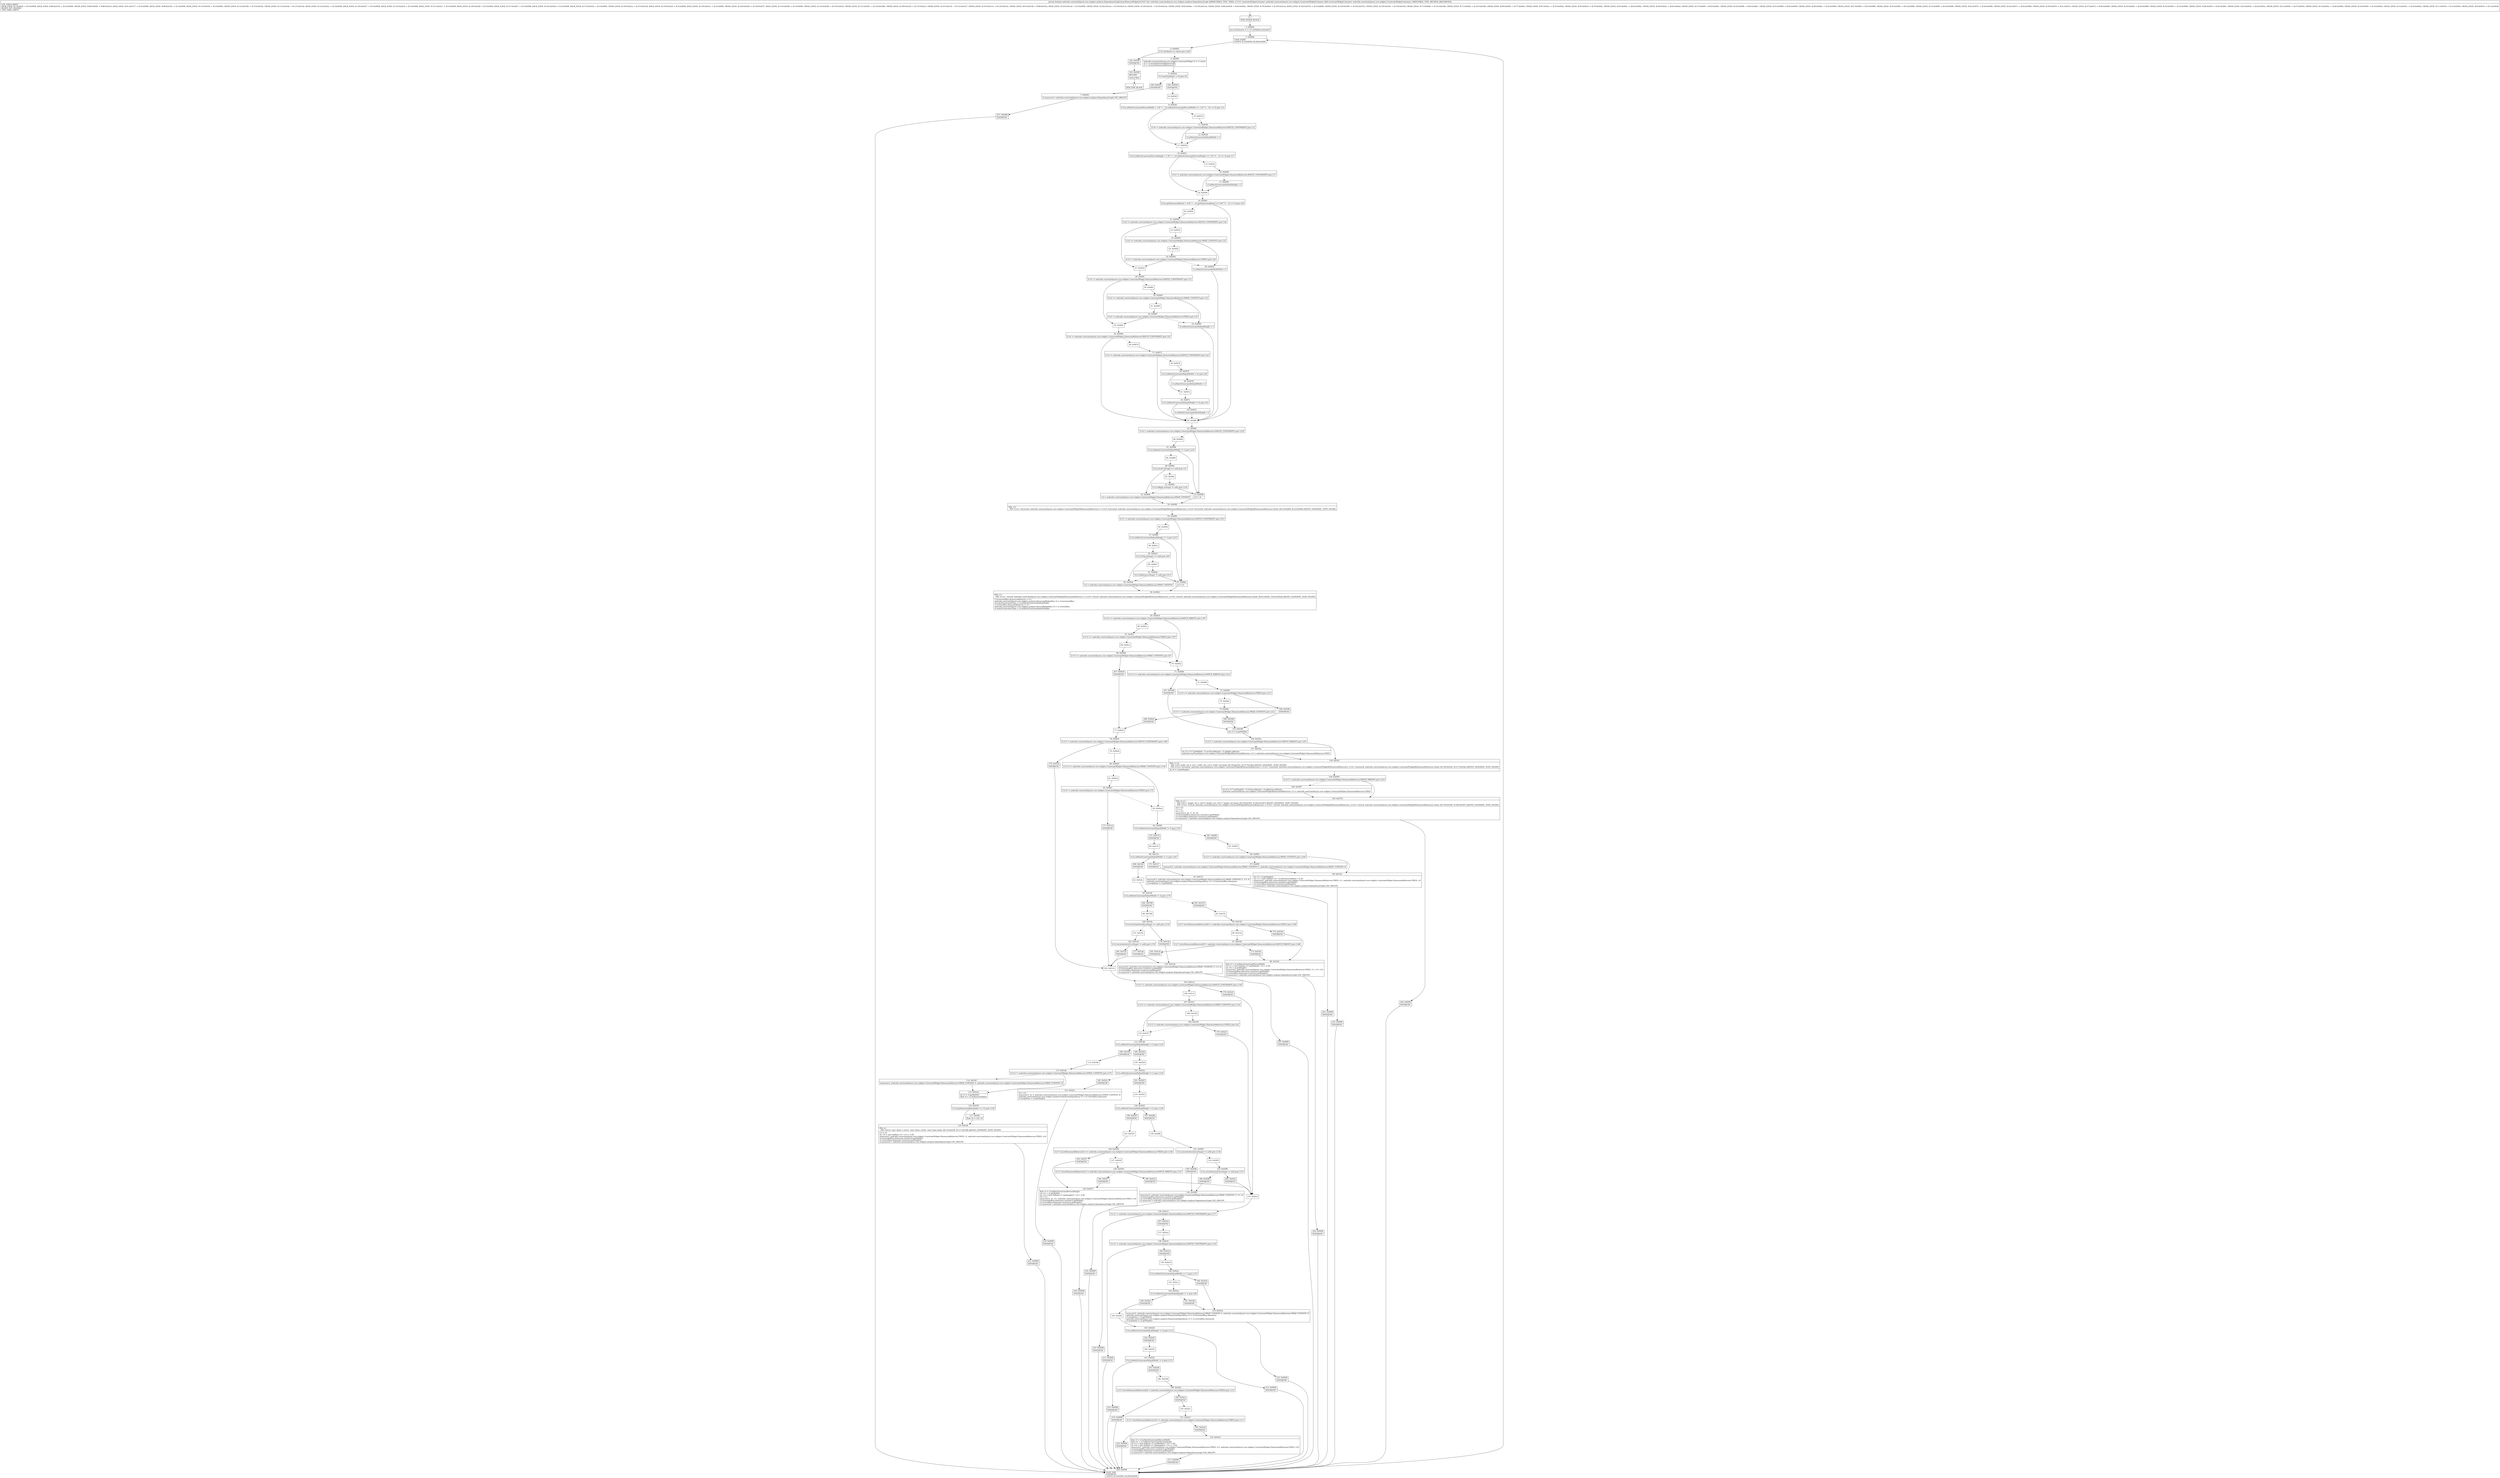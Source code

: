 digraph "CFG forandroidx.constraintlayout.core.widgets.analyzer.DependencyGraph.basicMeasureWidgets(Landroidx\/constraintlayout\/core\/widgets\/ConstraintWidgetContainer;)Z" {
Node_0 [shape=record,label="{0\:\ ?|MTH_ENTER_BLOCK\l}"];
Node_2 [shape=record,label="{2\:\ 0x0000|java.util.Iterator r1 = r17.mChildren.iterator()\l}"];
Node_3 [shape=record,label="{3\:\ 0x0008|LOOP_START\lLOOP:0: B:3:0x0008\-\>B:209:0x0008\l}"];
Node_4 [shape=record,label="{4\:\ 0x000d|if (r1.hasNext() == false) goto L220\l}"];
Node_5 [shape=record,label="{5\:\ 0x000f|androidx.constraintlayout.core.widgets.ConstraintWidget r2 = r1.next()\lr4 = r2.mListDimensionBehaviors[0]\lr5 = r2.mListDimensionBehaviors[1]\l}"];
Node_6 [shape=record,label="{6\:\ 0x0024|if (r2.getVisibility() != 8) goto L6\l}"];
Node_164 [shape=record,label="{164\:\ 0x0029|SYNTHETIC\l}"];
Node_8 [shape=record,label="{8\:\ 0x0029}"];
Node_9 [shape=record,label="{9\:\ 0x0030|if ((r2.mMatchConstraintPercentWidth \> 1.0f ? 1 : (r2.mMatchConstraintPercentWidth == 1.0f ? 0 : \-1)) \>= 0) goto L12\l}"];
Node_10 [shape=record,label="{10\:\ 0x0032}"];
Node_11 [shape=record,label="{11\:\ 0x0034|if (r4 != androidx.constraintlayout.core.widgets.ConstraintWidget.DimensionBehaviour.MATCH_CONSTRAINT) goto L12\l}"];
Node_12 [shape=record,label="{12\:\ 0x0036|r2.mMatchConstraintDefaultWidth = 2\l}"];
Node_13 [shape=record,label="{13\:\ 0x0038}"];
Node_14 [shape=record,label="{14\:\ 0x003c|if ((r2.mMatchConstraintPercentHeight \> 1.0f ? 1 : (r2.mMatchConstraintPercentHeight == 1.0f ? 0 : \-1)) \>= 0) goto L17\l}"];
Node_15 [shape=record,label="{15\:\ 0x003e}"];
Node_16 [shape=record,label="{16\:\ 0x0040|if (r5 != androidx.constraintlayout.core.widgets.ConstraintWidget.DimensionBehaviour.MATCH_CONSTRAINT) goto L17\l}"];
Node_17 [shape=record,label="{17\:\ 0x0042|r2.mMatchConstraintDefaultHeight = 2\l}"];
Node_18 [shape=record,label="{18\:\ 0x0044}"];
Node_19 [shape=record,label="{19\:\ 0x004c|if ((r2.getDimensionRatio() \> 0.0f ? 1 : (r2.getDimensionRatio() == 0.0f ? 0 : \-1)) \<= 0) goto L43\l}"];
Node_20 [shape=record,label="{20\:\ 0x004e}"];
Node_21 [shape=record,label="{21\:\ 0x0050|if (r4 != androidx.constraintlayout.core.widgets.ConstraintWidget.DimensionBehaviour.MATCH_CONSTRAINT) goto L26\l}"];
Node_22 [shape=record,label="{22\:\ 0x0052}"];
Node_23 [shape=record,label="{23\:\ 0x0054|if (r5 == androidx.constraintlayout.core.widgets.ConstraintWidget.DimensionBehaviour.WRAP_CONTENT) goto L25\l}"];
Node_24 [shape=record,label="{24\:\ 0x0056}"];
Node_25 [shape=record,label="{25\:\ 0x0058|if (r5 != androidx.constraintlayout.core.widgets.ConstraintWidget.DimensionBehaviour.FIXED) goto L26\l}"];
Node_26 [shape=record,label="{26\:\ 0x005a|r2.mMatchConstraintDefaultWidth = 3\l}"];
Node_27 [shape=record,label="{27\:\ 0x005d}"];
Node_28 [shape=record,label="{28\:\ 0x005f|if (r5 != androidx.constraintlayout.core.widgets.ConstraintWidget.DimensionBehaviour.MATCH_CONSTRAINT) goto L33\l}"];
Node_29 [shape=record,label="{29\:\ 0x0061}"];
Node_30 [shape=record,label="{30\:\ 0x0063|if (r4 == androidx.constraintlayout.core.widgets.ConstraintWidget.DimensionBehaviour.WRAP_CONTENT) goto L32\l}"];
Node_31 [shape=record,label="{31\:\ 0x0065}"];
Node_32 [shape=record,label="{32\:\ 0x0067|if (r4 != androidx.constraintlayout.core.widgets.ConstraintWidget.DimensionBehaviour.FIXED) goto L33\l}"];
Node_33 [shape=record,label="{33\:\ 0x0069|r2.mMatchConstraintDefaultHeight = 3\l}"];
Node_34 [shape=record,label="{34\:\ 0x006c}"];
Node_35 [shape=record,label="{35\:\ 0x006e|if (r4 != androidx.constraintlayout.core.widgets.ConstraintWidget.DimensionBehaviour.MATCH_CONSTRAINT) goto L43\l}"];
Node_36 [shape=record,label="{36\:\ 0x0070}"];
Node_37 [shape=record,label="{37\:\ 0x0072|if (r5 != androidx.constraintlayout.core.widgets.ConstraintWidget.DimensionBehaviour.MATCH_CONSTRAINT) goto L43\l}"];
Node_38 [shape=record,label="{38\:\ 0x0074}"];
Node_39 [shape=record,label="{39\:\ 0x0076|if (r2.mMatchConstraintDefaultWidth != 0) goto L40\l}"];
Node_40 [shape=record,label="{40\:\ 0x0078|r2.mMatchConstraintDefaultWidth = 3\l}"];
Node_41 [shape=record,label="{41\:\ 0x007a}"];
Node_42 [shape=record,label="{42\:\ 0x007c|if (r2.mMatchConstraintDefaultHeight != 0) goto L43\l}"];
Node_43 [shape=record,label="{43\:\ 0x007e|r2.mMatchConstraintDefaultHeight = 3\l}"];
Node_44 [shape=record,label="{44\:\ 0x0080}"];
Node_45 [shape=record,label="{45\:\ 0x0082|if (r4 != androidx.constraintlayout.core.widgets.ConstraintWidget.DimensionBehaviour.MATCH_CONSTRAINT) goto L216\l}"];
Node_46 [shape=record,label="{46\:\ 0x0084}"];
Node_47 [shape=record,label="{47\:\ 0x0086|if (r2.mMatchConstraintDefaultWidth != 1) goto L216\l}"];
Node_48 [shape=record,label="{48\:\ 0x0088}"];
Node_49 [shape=record,label="{49\:\ 0x008c|if (r2.mLeft.mTarget == null) goto L51\l}"];
Node_50 [shape=record,label="{50\:\ 0x008e}"];
Node_51 [shape=record,label="{51\:\ 0x0092|if (r2.mRight.mTarget != null) goto L216\l}"];
Node_52 [shape=record,label="{52\:\ 0x0094|r12 = androidx.constraintlayout.core.widgets.ConstraintWidget.DimensionBehaviour.WRAP_CONTENT\l}"];
Node_54 [shape=record,label="{54\:\ 0x0099|PHI: r12 \l  PHI: (r12v1 'horizontal' androidx.constraintlayout.core.widgets.ConstraintWidget$DimensionBehaviour) = (r12v0 'horizontal' androidx.constraintlayout.core.widgets.ConstraintWidget$DimensionBehaviour), (r12v4 'horizontal' androidx.constraintlayout.core.widgets.ConstraintWidget$DimensionBehaviour) binds: [B:53:0x0098, B:52:0x0094] A[DONT_GENERATE, DONT_INLINE]\l}"];
Node_55 [shape=record,label="{55\:\ 0x009b|if (r5 != androidx.constraintlayout.core.widgets.ConstraintWidget.DimensionBehaviour.MATCH_CONSTRAINT) goto L215\l}"];
Node_56 [shape=record,label="{56\:\ 0x009d}"];
Node_57 [shape=record,label="{57\:\ 0x009f|if (r2.mMatchConstraintDefaultHeight != 1) goto L215\l}"];
Node_58 [shape=record,label="{58\:\ 0x00a1}"];
Node_59 [shape=record,label="{59\:\ 0x00a5|if (r2.mTop.mTarget == null) goto L60\l}"];
Node_60 [shape=record,label="{60\:\ 0x00a7}"];
Node_61 [shape=record,label="{61\:\ 0x00ab|if (r2.mBottom.mTarget != null) goto L215\l}"];
Node_62 [shape=record,label="{62\:\ 0x00ad|r13 = androidx.constraintlayout.core.widgets.ConstraintWidget.DimensionBehaviour.WRAP_CONTENT\l}"];
Node_64 [shape=record,label="{64\:\ 0x00b2|PHI: r13 \l  PHI: (r13v1 'vertical' androidx.constraintlayout.core.widgets.ConstraintWidget$DimensionBehaviour) = (r13v0 'vertical' androidx.constraintlayout.core.widgets.ConstraintWidget$DimensionBehaviour), (r13v4 'vertical' androidx.constraintlayout.core.widgets.ConstraintWidget$DimensionBehaviour) binds: [B:63:0x00b1, B:62:0x00ad] A[DONT_GENERATE, DONT_INLINE]\l|r2.horizontalRun.dimensionBehavior = r12\landroidx.constraintlayout.core.widgets.analyzer.HorizontalWidgetRun r4 = r2.horizontalRun\lr4.matchConstraintsType = r2.mMatchConstraintDefaultWidth\lr2.verticalRun.dimensionBehavior = r13\landroidx.constraintlayout.core.widgets.analyzer.VerticalWidgetRun r4 = r2.verticalRun\lr4.matchConstraintsType = r2.mMatchConstraintDefaultHeight\l}"];
Node_65 [shape=record,label="{65\:\ 0x00c8|if (r12 == androidx.constraintlayout.core.widgets.ConstraintWidget.DimensionBehaviour.MATCH_PARENT) goto L197\l}"];
Node_66 [shape=record,label="{66\:\ 0x00ca}"];
Node_67 [shape=record,label="{67\:\ 0x00cc|if (r12 == androidx.constraintlayout.core.widgets.ConstraintWidget.DimensionBehaviour.FIXED) goto L197\l}"];
Node_68 [shape=record,label="{68\:\ 0x00ce}"];
Node_69 [shape=record,label="{69\:\ 0x00d0|if (r12 != androidx.constraintlayout.core.widgets.ConstraintWidget.DimensionBehaviour.WRAP_CONTENT) goto L67\l}"];
Node_207 [shape=record,label="{207\:\ 0x00e0|SYNTHETIC\l}"];
Node_77 [shape=record,label="{77\:\ 0x00e0}"];
Node_78 [shape=record,label="{78\:\ 0x00e4|if (r12 != androidx.constraintlayout.core.widgets.ConstraintWidget.DimensionBehaviour.MATCH_CONSTRAINT) goto L196\l}"];
Node_79 [shape=record,label="{79\:\ 0x00e6}"];
Node_80 [shape=record,label="{80\:\ 0x00e8|if (r13 == androidx.constraintlayout.core.widgets.ConstraintWidget.DimensionBehaviour.WRAP_CONTENT) goto L159\l}"];
Node_81 [shape=record,label="{81\:\ 0x00ea}"];
Node_82 [shape=record,label="{82\:\ 0x00ec|if (r13 != androidx.constraintlayout.core.widgets.ConstraintWidget.DimensionBehaviour.FIXED) goto L74\l}"];
Node_171 [shape=record,label="{171\:\ 0x01cb|SYNTHETIC\l}"];
Node_104 [shape=record,label="{104\:\ 0x01cb}"];
Node_105 [shape=record,label="{105\:\ 0x01cd|if (r13 != androidx.constraintlayout.core.widgets.ConstraintWidget.DimensionBehaviour.MATCH_CONSTRAINT) goto L158\l}"];
Node_106 [shape=record,label="{106\:\ 0x01cf}"];
Node_107 [shape=record,label="{107\:\ 0x01d1|if (r12 == androidx.constraintlayout.core.widgets.ConstraintWidget.DimensionBehaviour.WRAP_CONTENT) goto L118\l}"];
Node_108 [shape=record,label="{108\:\ 0x01d3}"];
Node_109 [shape=record,label="{109\:\ 0x01d5|if (r12 != androidx.constraintlayout.core.widgets.ConstraintWidget.DimensionBehaviour.FIXED) goto L81\l}"];
Node_179 [shape=record,label="{179\:\ 0x02c0|SYNTHETIC\l}"];
Node_135 [shape=record,label="{135\:\ 0x02c0}"];
Node_136 [shape=record,label="{136\:\ 0x02c2|if (r12 != androidx.constraintlayout.core.widgets.ConstraintWidget.DimensionBehaviour.MATCH_CONSTRAINT) goto L117\l}"];
Node_187 [shape=record,label="{187\:\ 0x02c4|SYNTHETIC\l}"];
Node_137 [shape=record,label="{137\:\ 0x02c4}"];
Node_138 [shape=record,label="{138\:\ 0x02c6|if (r13 != androidx.constraintlayout.core.widgets.ConstraintWidget.DimensionBehaviour.MATCH_CONSTRAINT) goto L116\l}"];
Node_189 [shape=record,label="{189\:\ 0x02c8|SYNTHETIC\l}"];
Node_139 [shape=record,label="{139\:\ 0x02c8}"];
Node_140 [shape=record,label="{140\:\ 0x02ca|if (r2.mMatchConstraintDefaultWidth == 1) goto L115\l}"];
Node_141 [shape=record,label="{141\:\ 0x02cc}"];
Node_142 [shape=record,label="{142\:\ 0x02ce|if (r2.mMatchConstraintDefaultHeight != 1) goto L96\l}"];
Node_191 [shape=record,label="{191\:\ 0x0324|SYNTHETIC\l}"];
Node_153 [shape=record,label="{153\:\ 0x0324|measure(r2, androidx.constraintlayout.core.widgets.ConstraintWidget.DimensionBehaviour.WRAP_CONTENT, 0, androidx.constraintlayout.core.widgets.ConstraintWidget.DimensionBehaviour.WRAP_CONTENT, 0)\landroidx.constraintlayout.core.widgets.analyzer.DimensionDependency r3 = r2.horizontalRun.dimension\lr3.wrapValue = r2.getWidth()\landroidx.constraintlayout.core.widgets.analyzer.DimensionDependency r3 = r2.verticalRun.dimension\lr3.wrapValue = r2.getHeight()\l}"];
Node_212 [shape=record,label="{212\:\ 0x0008|SYNTHETIC\l}"];
Node_209 [shape=record,label="{209\:\ 0x0008|LOOP_END\lSYNTHETIC\lLOOP:0: B:3:0x0008\-\>B:209:0x0008\l}"];
Node_196 [shape=record,label="{196\:\ 0x02d1|SYNTHETIC\l}"];
Node_144 [shape=record,label="{144\:\ 0x02d1}"];
Node_145 [shape=record,label="{145\:\ 0x02d3|if (r2.mMatchConstraintDefaultHeight != 2) goto L114\l}"];
Node_192 [shape=record,label="{192\:\ 0x02d5|SYNTHETIC\l}"];
Node_146 [shape=record,label="{146\:\ 0x02d5}"];
Node_147 [shape=record,label="{147\:\ 0x02d7|if (r2.mMatchConstraintDefaultWidth != 2) goto L113\l}"];
Node_193 [shape=record,label="{193\:\ 0x02d9|SYNTHETIC\l}"];
Node_148 [shape=record,label="{148\:\ 0x02d9}"];
Node_149 [shape=record,label="{149\:\ 0x02df|if (r17.mListDimensionBehaviors[0] != androidx.constraintlayout.core.widgets.ConstraintWidget.DimensionBehaviour.FIXED) goto L112\l}"];
Node_194 [shape=record,label="{194\:\ 0x02e1|SYNTHETIC\l}"];
Node_150 [shape=record,label="{150\:\ 0x02e1}"];
Node_151 [shape=record,label="{151\:\ 0x02e7|if (r17.mListDimensionBehaviors[1] != androidx.constraintlayout.core.widgets.ConstraintWidget.DimensionBehaviour.FIXED) goto L111\l}"];
Node_195 [shape=record,label="{195\:\ 0x02e9|SYNTHETIC\l}"];
Node_152 [shape=record,label="{152\:\ 0x02e9|float r3 = r2.mMatchConstraintPercentWidth\lfloat r11 = r2.mMatchConstraintPercentHeight\lint r15 = (int) ((((float) r17.getWidth()) * r3) + 0.5f)\lint r14 = (int) ((((float) r17.getHeight()) * r11) + 0.5f)\lmeasure(r2, androidx.constraintlayout.core.widgets.ConstraintWidget.DimensionBehaviour.FIXED, r15, androidx.constraintlayout.core.widgets.ConstraintWidget.DimensionBehaviour.FIXED, r14)\lr2.horizontalRun.dimension.resolve(r2.getWidth())\lr2.verticalRun.dimension.resolve(r2.getHeight())\lr2.measured = androidx.constraintlayout.core.widgets.analyzer.DependencyGraph.USE_GROUPS\l}"];
Node_217 [shape=record,label="{217\:\ 0x0008|SYNTHETIC\l}"];
Node_216 [shape=record,label="{216\:\ 0x0008|SYNTHETIC\l}"];
Node_215 [shape=record,label="{215\:\ 0x0008|SYNTHETIC\l}"];
Node_214 [shape=record,label="{214\:\ 0x0008|SYNTHETIC\l}"];
Node_213 [shape=record,label="{213\:\ 0x0008|SYNTHETIC\l}"];
Node_190 [shape=record,label="{190\:\ 0x0324|SYNTHETIC\l}"];
Node_211 [shape=record,label="{211\:\ 0x0008|SYNTHETIC\l}"];
Node_210 [shape=record,label="{210\:\ 0x0008|SYNTHETIC\l}"];
Node_110 [shape=record,label="{110\:\ 0x01d7}"];
Node_111 [shape=record,label="{111\:\ 0x01d9|if (r2.mMatchConstraintDefaultHeight != 3) goto L120\l}"];
Node_180 [shape=record,label="{180\:\ 0x0228|SYNTHETIC\l}"];
Node_120 [shape=record,label="{120\:\ 0x0228}"];
Node_121 [shape=record,label="{121\:\ 0x022a|if (r2.mMatchConstraintDefaultHeight != 1) goto L126\l}"];
Node_182 [shape=record,label="{182\:\ 0x022c|SYNTHETIC\l}"];
Node_122 [shape=record,label="{122\:\ 0x022c|r6 = r12\lmeasure(r2, r6, 0, androidx.constraintlayout.core.widgets.ConstraintWidget.DimensionBehaviour.WRAP_CONTENT, 0)\landroidx.constraintlayout.core.widgets.analyzer.DimensionDependency r3 = r2.verticalRun.dimension\lr3.wrapValue = r2.getHeight()\l}"];
Node_218 [shape=record,label="{218\:\ 0x0008|SYNTHETIC\l}"];
Node_201 [shape=record,label="{201\:\ 0x0243|SYNTHETIC\l}"];
Node_123 [shape=record,label="{123\:\ 0x0243}"];
Node_124 [shape=record,label="{124\:\ 0x0245|if (r2.mMatchConstraintDefaultHeight != 2) goto L129\l}"];
Node_197 [shape=record,label="{197\:\ 0x028b|SYNTHETIC\l}"];
Node_130 [shape=record,label="{130\:\ 0x028b}"];
Node_131 [shape=record,label="{131\:\ 0x0291|if (r2.mListAnchors[2].mTarget == null) goto L138\l}"];
Node_132 [shape=record,label="{132\:\ 0x0293}"];
Node_133 [shape=record,label="{133\:\ 0x0299|if (r2.mListAnchors[3].mTarget != null) goto L137\l}"];
Node_186 [shape=record,label="{186\:\ 0x029b|SYNTHETIC\l}"];
Node_134 [shape=record,label="{134\:\ 0x029b|measure(r2, androidx.constraintlayout.core.widgets.ConstraintWidget.DimensionBehaviour.WRAP_CONTENT, 0, r13, 0)\lr2.horizontalRun.dimension.resolve(r2.getWidth())\lr2.verticalRun.dimension.resolve(r2.getHeight())\lr2.measured = androidx.constraintlayout.core.widgets.analyzer.DependencyGraph.USE_GROUPS\l}"];
Node_219 [shape=record,label="{219\:\ 0x0008|SYNTHETIC\l}"];
Node_200 [shape=record,label="{200\:\ 0x02c0|SYNTHETIC\l}"];
Node_185 [shape=record,label="{185\:\ 0x029b|SYNTHETIC\l}"];
Node_199 [shape=record,label="{199\:\ 0x0247|SYNTHETIC\l}"];
Node_125 [shape=record,label="{125\:\ 0x0247}"];
Node_126 [shape=record,label="{126\:\ 0x024d|if (r17.mListDimensionBehaviors[1] == androidx.constraintlayout.core.widgets.ConstraintWidget.DimensionBehaviour.FIXED) goto L148\l}"];
Node_127 [shape=record,label="{127\:\ 0x024f}"];
Node_128 [shape=record,label="{128\:\ 0x0255|if (r17.mListDimensionBehaviors[1] != androidx.constraintlayout.core.widgets.ConstraintWidget.DimensionBehaviour.MATCH_PARENT) goto L147\l}"];
Node_184 [shape=record,label="{184\:\ 0x0257|SYNTHETIC\l}"];
Node_129 [shape=record,label="{129\:\ 0x0257|float r3 = r2.mMatchConstraintPercentHeight\lint r11 = r2.getWidth()\lint r14 = (int) ((((float) r17.getHeight()) * r3) + 0.5f)\lr6 = r12\lmeasure(r2, r6, r11, androidx.constraintlayout.core.widgets.ConstraintWidget.DimensionBehaviour.FIXED, r14)\lr2.horizontalRun.dimension.resolve(r2.getWidth())\lr2.verticalRun.dimension.resolve(r2.getHeight())\lr2.measured = androidx.constraintlayout.core.widgets.analyzer.DependencyGraph.USE_GROUPS\l}"];
Node_220 [shape=record,label="{220\:\ 0x0008|SYNTHETIC\l}"];
Node_198 [shape=record,label="{198\:\ 0x02c0|SYNTHETIC\l}"];
Node_183 [shape=record,label="{183\:\ 0x0257|SYNTHETIC\l}"];
Node_188 [shape=record,label="{188\:\ 0x01db|SYNTHETIC\l}"];
Node_112 [shape=record,label="{112\:\ 0x01db}"];
Node_113 [shape=record,label="{113\:\ 0x01dd|if (r12 != androidx.constraintlayout.core.widgets.ConstraintWidget.DimensionBehaviour.WRAP_CONTENT) goto L153\l}"];
Node_114 [shape=record,label="{114\:\ 0x01df|measure(r2, androidx.constraintlayout.core.widgets.ConstraintWidget.DimensionBehaviour.WRAP_CONTENT, 0, androidx.constraintlayout.core.widgets.ConstraintWidget.DimensionBehaviour.WRAP_CONTENT, 0)\l}"];
Node_115 [shape=record,label="{115\:\ 0x01eb|int r3 = r2.getWidth()\lfloat r4 = r2.mDimensionRatio\l}"];
Node_116 [shape=record,label="{116\:\ 0x01f6|if (r2.getDimensionRatioSide() != (\-1)) goto L156\l}"];
Node_117 [shape=record,label="{117\:\ 0x01f8|float r4 = 1.0f \/ r4\l}"];
Node_119 [shape=record,label="{119\:\ 0x01fd|PHI: r4 \l  PHI: (r4v52 'ratio' float) = (r4v51 'ratio' float), (r4v61 'ratio' float) binds: [B:116:0x01f6, B:117:0x01f8] A[DONT_GENERATE, DONT_INLINE]\l|r11 = r4\lint r14 = (int) ((((float) r3) * r11) + 0.5f)\lmeasure(r2, androidx.constraintlayout.core.widgets.ConstraintWidget.DimensionBehaviour.FIXED, r3, androidx.constraintlayout.core.widgets.ConstraintWidget.DimensionBehaviour.FIXED, r14)\lr2.horizontalRun.dimension.resolve(r2.getWidth())\lr2.verticalRun.dimension.resolve(r2.getHeight())\lr2.measured = androidx.constraintlayout.core.widgets.analyzer.DependencyGraph.USE_GROUPS\l}"];
Node_221 [shape=record,label="{221\:\ 0x0008|SYNTHETIC\l}"];
Node_178 [shape=record,label="{178\:\ 0x02c0|SYNTHETIC\l}"];
Node_83 [shape=record,label="{83\:\ 0x00ee}"];
Node_84 [shape=record,label="{84\:\ 0x00f0|if (r2.mMatchConstraintDefaultWidth != 3) goto L161\l}"];
Node_172 [shape=record,label="{172\:\ 0x0133|SYNTHETIC\l}"];
Node_89 [shape=record,label="{89\:\ 0x0133}"];
Node_90 [shape=record,label="{90\:\ 0x0135|if (r2.mMatchConstraintDefaultWidth != 1) goto L167\l}"];
Node_173 [shape=record,label="{173\:\ 0x0137|SYNTHETIC\l}"];
Node_91 [shape=record,label="{91\:\ 0x0137|measure(r2, androidx.constraintlayout.core.widgets.ConstraintWidget.DimensionBehaviour.WRAP_CONTENT, 0, r13, 0)\landroidx.constraintlayout.core.widgets.analyzer.DimensionDependency r3 = r2.horizontalRun.dimension\lr3.wrapValue = r2.getWidth()\l}"];
Node_222 [shape=record,label="{222\:\ 0x0008|SYNTHETIC\l}"];
Node_206 [shape=record,label="{206\:\ 0x014e|SYNTHETIC\l}"];
Node_92 [shape=record,label="{92\:\ 0x014e}"];
Node_93 [shape=record,label="{93\:\ 0x0150|if (r2.mMatchConstraintDefaultWidth != 2) goto L170\l}"];
Node_202 [shape=record,label="{202\:\ 0x0196|SYNTHETIC\l}"];
Node_99 [shape=record,label="{99\:\ 0x0196}"];
Node_100 [shape=record,label="{100\:\ 0x019c|if (r2.mListAnchors[0].mTarget == null) goto L179\l}"];
Node_101 [shape=record,label="{101\:\ 0x019e}"];
Node_102 [shape=record,label="{102\:\ 0x01a4|if (r2.mListAnchors[1].mTarget != null) goto L178\l}"];
Node_177 [shape=record,label="{177\:\ 0x01a6|SYNTHETIC\l}"];
Node_103 [shape=record,label="{103\:\ 0x01a6|measure(r2, androidx.constraintlayout.core.widgets.ConstraintWidget.DimensionBehaviour.WRAP_CONTENT, 0, r13, 0)\lr2.horizontalRun.dimension.resolve(r2.getWidth())\lr2.verticalRun.dimension.resolve(r2.getHeight())\lr2.measured = androidx.constraintlayout.core.widgets.analyzer.DependencyGraph.USE_GROUPS\l}"];
Node_223 [shape=record,label="{223\:\ 0x0008|SYNTHETIC\l}"];
Node_204 [shape=record,label="{204\:\ 0x01cb|SYNTHETIC\l}"];
Node_176 [shape=record,label="{176\:\ 0x01a6|SYNTHETIC\l}"];
Node_205 [shape=record,label="{205\:\ 0x0152|SYNTHETIC\l}"];
Node_94 [shape=record,label="{94\:\ 0x0152}"];
Node_95 [shape=record,label="{95\:\ 0x0158|if (r17.mListDimensionBehaviors[0] == androidx.constraintlayout.core.widgets.ConstraintWidget.DimensionBehaviour.FIXED) goto L189\l}"];
Node_96 [shape=record,label="{96\:\ 0x015a}"];
Node_97 [shape=record,label="{97\:\ 0x0160|if (r17.mListDimensionBehaviors[0] != androidx.constraintlayout.core.widgets.ConstraintWidget.DimensionBehaviour.MATCH_PARENT) goto L188\l}"];
Node_175 [shape=record,label="{175\:\ 0x0162|SYNTHETIC\l}"];
Node_98 [shape=record,label="{98\:\ 0x0162|float r3 = r2.mMatchConstraintPercentWidth\lint r11 = (int) ((((float) r17.getWidth()) * r3) + 0.5f)\lint r14 = r2.getHeight()\lmeasure(r2, androidx.constraintlayout.core.widgets.ConstraintWidget.DimensionBehaviour.FIXED, r11, r13, r14)\lr2.horizontalRun.dimension.resolve(r2.getWidth())\lr2.verticalRun.dimension.resolve(r2.getHeight())\lr2.measured = androidx.constraintlayout.core.widgets.analyzer.DependencyGraph.USE_GROUPS\l}"];
Node_224 [shape=record,label="{224\:\ 0x0008|SYNTHETIC\l}"];
Node_203 [shape=record,label="{203\:\ 0x01cb|SYNTHETIC\l}"];
Node_174 [shape=record,label="{174\:\ 0x0162|SYNTHETIC\l}"];
Node_181 [shape=record,label="{181\:\ 0x00f2|SYNTHETIC\l}"];
Node_85 [shape=record,label="{85\:\ 0x00f2}"];
Node_86 [shape=record,label="{86\:\ 0x00f4|if (r13 != androidx.constraintlayout.core.widgets.ConstraintWidget.DimensionBehaviour.WRAP_CONTENT) goto L194\l}"];
Node_87 [shape=record,label="{87\:\ 0x00f6|measure(r2, androidx.constraintlayout.core.widgets.ConstraintWidget.DimensionBehaviour.WRAP_CONTENT, 0, androidx.constraintlayout.core.widgets.ConstraintWidget.DimensionBehaviour.WRAP_CONTENT, 0)\l}"];
Node_88 [shape=record,label="{88\:\ 0x0102|int r3 = r2.getHeight()\lint r11 = (int) ((((float) r3) * r2.mDimensionRatio) + 0.5f)\lmeasure(r2, androidx.constraintlayout.core.widgets.ConstraintWidget.DimensionBehaviour.FIXED, r11, androidx.constraintlayout.core.widgets.ConstraintWidget.DimensionBehaviour.FIXED, r3)\lr2.horizontalRun.dimension.resolve(r2.getWidth())\lr2.verticalRun.dimension.resolve(r2.getHeight())\lr2.measured = androidx.constraintlayout.core.widgets.analyzer.DependencyGraph.USE_GROUPS\l}"];
Node_225 [shape=record,label="{225\:\ 0x0008|SYNTHETIC\l}"];
Node_170 [shape=record,label="{170\:\ 0x01cb|SYNTHETIC\l}"];
Node_70 [shape=record,label="{70\:\ 0x00d2}"];
Node_71 [shape=record,label="{71\:\ 0x00d4|if (r13 == androidx.constraintlayout.core.widgets.ConstraintWidget.DimensionBehaviour.MATCH_PARENT) goto L214\l}"];
Node_72 [shape=record,label="{72\:\ 0x00d6}"];
Node_73 [shape=record,label="{73\:\ 0x00d8|if (r13 == androidx.constraintlayout.core.widgets.ConstraintWidget.DimensionBehaviour.FIXED) goto L213\l}"];
Node_74 [shape=record,label="{74\:\ 0x00da}"];
Node_75 [shape=record,label="{75\:\ 0x00dc|if (r13 != androidx.constraintlayout.core.widgets.ConstraintWidget.DimensionBehaviour.WRAP_CONTENT) goto L212\l}"];
Node_169 [shape=record,label="{169\:\ 0x0346|SYNTHETIC\l}"];
Node_155 [shape=record,label="{155\:\ 0x0346|int r3 = r2.getWidth()\l}"];
Node_156 [shape=record,label="{156\:\ 0x034c|if (r12 != androidx.constraintlayout.core.widgets.ConstraintWidget.DimensionBehaviour.MATCH_PARENT) goto L207\l}"];
Node_157 [shape=record,label="{157\:\ 0x034e|int r3 = (r17.getWidth() \- r2.mLeft.mMargin) \- r2.mRight.mMargin\landroidx.constraintlayout.core.widgets.ConstraintWidget$DimensionBehaviour r12 = androidx.constraintlayout.core.widgets.ConstraintWidget.DimensionBehaviour.FIXED\l}"];
Node_158 [shape=record,label="{158\:\ 0x035f|PHI: r3 r12 \l  PHI: (r3v2 'width' int) = (r3v1 'width' int), (r3v3 'width' int) binds: [B:156:0x034c, B:157:0x034e] A[DONT_GENERATE, DONT_INLINE]\l  PHI: (r12v2 'horizontal' androidx.constraintlayout.core.widgets.ConstraintWidget$DimensionBehaviour) = (r12v1 'horizontal' androidx.constraintlayout.core.widgets.ConstraintWidget$DimensionBehaviour), (r12v3 'horizontal' androidx.constraintlayout.core.widgets.ConstraintWidget$DimensionBehaviour) binds: [B:156:0x034c, B:157:0x034e] A[DONT_GENERATE, DONT_INLINE]\l|int r4 = r2.getHeight()\l}"];
Node_159 [shape=record,label="{159\:\ 0x0365|if (r13 != androidx.constraintlayout.core.widgets.ConstraintWidget.DimensionBehaviour.MATCH_PARENT) goto L210\l}"];
Node_160 [shape=record,label="{160\:\ 0x0367|int r4 = (r17.getHeight() \- r2.mTop.mMargin) \- r2.mBottom.mMargin\landroidx.constraintlayout.core.widgets.ConstraintWidget$DimensionBehaviour r13 = androidx.constraintlayout.core.widgets.ConstraintWidget.DimensionBehaviour.FIXED\l}"];
Node_162 [shape=record,label="{162\:\ 0x037b|PHI: r4 r13 \l  PHI: (r4v11 'height' int) = (r4v10 'height' int), (r4v17 'height' int) binds: [B:159:0x0365, B:160:0x0367] A[DONT_GENERATE, DONT_INLINE]\l  PHI: (r13v2 'vertical' androidx.constraintlayout.core.widgets.ConstraintWidget$DimensionBehaviour) = (r13v1 'vertical' androidx.constraintlayout.core.widgets.ConstraintWidget$DimensionBehaviour), (r13v3 'vertical' androidx.constraintlayout.core.widgets.ConstraintWidget$DimensionBehaviour) binds: [B:159:0x0365, B:160:0x0367] A[DONT_GENERATE, DONT_INLINE]\l|r6 = r12\lr7 = r3\lr8 = r13\lmeasure(r2, r6, r7, r8, r4)\lr2.horizontalRun.dimension.resolve(r2.getWidth())\lr2.verticalRun.dimension.resolve(r2.getHeight())\lr2.measured = androidx.constraintlayout.core.widgets.analyzer.DependencyGraph.USE_GROUPS\l}"];
Node_226 [shape=record,label="{226\:\ 0x0008|SYNTHETIC\l}"];
Node_208 [shape=record,label="{208\:\ 0x00e0|SYNTHETIC\l}"];
Node_168 [shape=record,label="{168\:\ 0x0346|SYNTHETIC\l}"];
Node_167 [shape=record,label="{167\:\ 0x0346|SYNTHETIC\l}"];
Node_63 [shape=record,label="{63\:\ 0x00b1|r13 = r5\l}"];
Node_53 [shape=record,label="{53\:\ 0x0098|r12 = r4\l}"];
Node_166 [shape=record,label="{166\:\ 0x0026|SYNTHETIC\l}"];
Node_7 [shape=record,label="{7\:\ 0x0026|r2.measured = androidx.constraintlayout.core.widgets.analyzer.DependencyGraph.USE_GROUPS\l}"];
Node_227 [shape=record,label="{227\:\ 0x0008|SYNTHETIC\l}"];
Node_165 [shape=record,label="{165\:\ 0x039f|SYNTHETIC\l}"];
Node_163 [shape=record,label="{163\:\ 0x039f|RETURN\l|return false\l}"];
Node_1 [shape=record,label="{1\:\ ?|MTH_EXIT_BLOCK\l}"];
MethodNode[shape=record,label="{private boolean androidx.constraintlayout.core.widgets.analyzer.DependencyGraph.basicMeasureWidgets((r16v0 'this' androidx.constraintlayout.core.widgets.analyzer.DependencyGraph A[IMMUTABLE_TYPE, THIS]), (r17v0 'constraintWidgetContainer' androidx.constraintlayout.core.widgets.ConstraintWidgetContainer A[D('constraintWidgetContainer' androidx.constraintlayout.core.widgets.ConstraintWidgetContainer), IMMUTABLE_TYPE, METHOD_ARGUMENT]))  | USE_LINES_HINTS\lBACK_EDGE: B:7:0x0026 \-\> B:3:0x0008, BACK_EDGE: B:88:0x0102 \-\> B:3:0x0008, CROSS_EDGE: B:86:0x00f4 \-\> B:88:0x0102, BACK_EDGE: B:91:0x0137 \-\> B:3:0x0008, BACK_EDGE: B:98:0x0162 \-\> B:3:0x0008, BACK_EDGE: B:119:0x01fd \-\> B:3:0x0008, CROSS_EDGE: B:116:0x01f6 \-\> B:119:0x01fd, CROSS_EDGE: B:113:0x01dd \-\> B:115:0x01eb, BACK_EDGE: B:122:0x022c \-\> B:3:0x0008, BACK_EDGE: B:129:0x0257 \-\> B:3:0x0008, BACK_EDGE: B:152:0x02e9 \-\> B:3:0x0008, BACK_EDGE: B:151:0x02e7 \-\> B:3:0x0008, BACK_EDGE: B:149:0x02df \-\> B:3:0x0008, BACK_EDGE: B:147:0x02d7 \-\> B:3:0x0008, BACK_EDGE: B:145:0x02d3 \-\> B:3:0x0008, BACK_EDGE: B:153:0x0324 \-\> B:3:0x0008, CROSS_EDGE: B:140:0x02ca \-\> B:153:0x0324, BACK_EDGE: B:138:0x02c6 \-\> B:3:0x0008, BACK_EDGE: B:136:0x02c2 \-\> B:3:0x0008, CROSS_EDGE: B:126:0x024d \-\> B:129:0x0257, BACK_EDGE: B:134:0x029b \-\> B:3:0x0008, CROSS_EDGE: B:133:0x0299 \-\> B:135:0x02c0, CROSS_EDGE: B:131:0x0291 \-\> B:134:0x029b, CROSS_EDGE: B:109:0x01d5 \-\> B:135:0x02c0, CROSS_EDGE: B:107:0x01d1 \-\> B:110:0x01d7, CROSS_EDGE: B:105:0x01cd \-\> B:135:0x02c0, CROSS_EDGE: B:95:0x0158 \-\> B:98:0x0162, BACK_EDGE: B:103:0x01a6 \-\> B:3:0x0008, CROSS_EDGE: B:102:0x01a4 \-\> B:104:0x01cb, CROSS_EDGE: B:100:0x019c \-\> B:103:0x01a6, CROSS_EDGE: B:82:0x00ec \-\> B:104:0x01cb, CROSS_EDGE: B:80:0x00e8 \-\> B:83:0x00ee, CROSS_EDGE: B:78:0x00e4 \-\> B:104:0x01cb, BACK_EDGE: B:162:0x037b \-\> B:3:0x0008, CROSS_EDGE: B:159:0x0365 \-\> B:162:0x037b, CROSS_EDGE: B:156:0x034c \-\> B:158:0x035f, CROSS_EDGE: B:73:0x00d8 \-\> B:155:0x0346, CROSS_EDGE: B:71:0x00d4 \-\> B:155:0x0346, CROSS_EDGE: B:69:0x00d0 \-\> B:77:0x00e0, CROSS_EDGE: B:67:0x00cc \-\> B:70:0x00d2, CROSS_EDGE: B:65:0x00c8 \-\> B:70:0x00d2, CROSS_EDGE: B:63:0x00b1 \-\> B:64:0x00b2, CROSS_EDGE: B:59:0x00a5 \-\> B:62:0x00ad, CROSS_EDGE: B:57:0x009f \-\> B:63:0x00b1, CROSS_EDGE: B:55:0x009b \-\> B:63:0x00b1, CROSS_EDGE: B:53:0x0098 \-\> B:54:0x0099, CROSS_EDGE: B:49:0x008c \-\> B:52:0x0094, CROSS_EDGE: B:47:0x0086 \-\> B:53:0x0098, CROSS_EDGE: B:45:0x0082 \-\> B:53:0x0098, CROSS_EDGE: B:33:0x0069 \-\> B:44:0x0080, CROSS_EDGE: B:43:0x007e \-\> B:44:0x0080, CROSS_EDGE: B:42:0x007c \-\> B:44:0x0080, CROSS_EDGE: B:39:0x0076 \-\> B:41:0x007a, CROSS_EDGE: B:37:0x0072 \-\> B:44:0x0080, CROSS_EDGE: B:35:0x006e \-\> B:44:0x0080, CROSS_EDGE: B:30:0x0063 \-\> B:33:0x0069, CROSS_EDGE: B:28:0x005f \-\> B:34:0x006c, CROSS_EDGE: B:23:0x0054 \-\> B:26:0x005a, CROSS_EDGE: B:21:0x0050 \-\> B:27:0x005d, CROSS_EDGE: B:19:0x004c \-\> B:44:0x0080, CROSS_EDGE: B:16:0x0040 \-\> B:18:0x0044, CROSS_EDGE: B:14:0x003c \-\> B:18:0x0044, CROSS_EDGE: B:11:0x0034 \-\> B:13:0x0038, CROSS_EDGE: B:9:0x0030 \-\> B:13:0x0038\lINLINE_NOT_NEEDED\lTYPE_VARS: EMPTY\l}"];
MethodNode -> Node_0;Node_0 -> Node_2;
Node_2 -> Node_3;
Node_3 -> Node_4;
Node_4 -> Node_5[style=dashed];
Node_4 -> Node_165;
Node_5 -> Node_6;
Node_6 -> Node_164;
Node_6 -> Node_166[style=dashed];
Node_164 -> Node_8;
Node_8 -> Node_9;
Node_9 -> Node_10[style=dashed];
Node_9 -> Node_13;
Node_10 -> Node_11;
Node_11 -> Node_12[style=dashed];
Node_11 -> Node_13;
Node_12 -> Node_13;
Node_13 -> Node_14;
Node_14 -> Node_15[style=dashed];
Node_14 -> Node_18;
Node_15 -> Node_16;
Node_16 -> Node_17[style=dashed];
Node_16 -> Node_18;
Node_17 -> Node_18;
Node_18 -> Node_19;
Node_19 -> Node_20[style=dashed];
Node_19 -> Node_44;
Node_20 -> Node_21;
Node_21 -> Node_22[style=dashed];
Node_21 -> Node_27;
Node_22 -> Node_23;
Node_23 -> Node_24[style=dashed];
Node_23 -> Node_26;
Node_24 -> Node_25;
Node_25 -> Node_26[style=dashed];
Node_25 -> Node_27;
Node_26 -> Node_44;
Node_27 -> Node_28;
Node_28 -> Node_29[style=dashed];
Node_28 -> Node_34;
Node_29 -> Node_30;
Node_30 -> Node_31[style=dashed];
Node_30 -> Node_33;
Node_31 -> Node_32;
Node_32 -> Node_33[style=dashed];
Node_32 -> Node_34;
Node_33 -> Node_44;
Node_34 -> Node_35;
Node_35 -> Node_36[style=dashed];
Node_35 -> Node_44;
Node_36 -> Node_37;
Node_37 -> Node_38[style=dashed];
Node_37 -> Node_44;
Node_38 -> Node_39;
Node_39 -> Node_40[style=dashed];
Node_39 -> Node_41;
Node_40 -> Node_41;
Node_41 -> Node_42;
Node_42 -> Node_43[style=dashed];
Node_42 -> Node_44;
Node_43 -> Node_44;
Node_44 -> Node_45;
Node_45 -> Node_46[style=dashed];
Node_45 -> Node_53;
Node_46 -> Node_47;
Node_47 -> Node_48[style=dashed];
Node_47 -> Node_53;
Node_48 -> Node_49;
Node_49 -> Node_50[style=dashed];
Node_49 -> Node_52;
Node_50 -> Node_51;
Node_51 -> Node_52[style=dashed];
Node_51 -> Node_53;
Node_52 -> Node_54;
Node_54 -> Node_55;
Node_55 -> Node_56[style=dashed];
Node_55 -> Node_63;
Node_56 -> Node_57;
Node_57 -> Node_58[style=dashed];
Node_57 -> Node_63;
Node_58 -> Node_59;
Node_59 -> Node_60[style=dashed];
Node_59 -> Node_62;
Node_60 -> Node_61;
Node_61 -> Node_62[style=dashed];
Node_61 -> Node_63;
Node_62 -> Node_64;
Node_64 -> Node_65;
Node_65 -> Node_66[style=dashed];
Node_65 -> Node_70;
Node_66 -> Node_67;
Node_67 -> Node_68[style=dashed];
Node_67 -> Node_70;
Node_68 -> Node_69;
Node_69 -> Node_70[style=dashed];
Node_69 -> Node_207;
Node_207 -> Node_77;
Node_77 -> Node_78;
Node_78 -> Node_79[style=dashed];
Node_78 -> Node_170;
Node_79 -> Node_80;
Node_80 -> Node_81[style=dashed];
Node_80 -> Node_83;
Node_81 -> Node_82;
Node_82 -> Node_83[style=dashed];
Node_82 -> Node_171;
Node_171 -> Node_104;
Node_104 -> Node_105;
Node_105 -> Node_106[style=dashed];
Node_105 -> Node_178;
Node_106 -> Node_107;
Node_107 -> Node_108[style=dashed];
Node_107 -> Node_110;
Node_108 -> Node_109;
Node_109 -> Node_110[style=dashed];
Node_109 -> Node_179;
Node_179 -> Node_135;
Node_135 -> Node_136;
Node_136 -> Node_187[style=dashed];
Node_136 -> Node_210;
Node_187 -> Node_137;
Node_137 -> Node_138;
Node_138 -> Node_189[style=dashed];
Node_138 -> Node_211;
Node_189 -> Node_139;
Node_139 -> Node_140;
Node_140 -> Node_141[style=dashed];
Node_140 -> Node_190;
Node_141 -> Node_142;
Node_142 -> Node_191[style=dashed];
Node_142 -> Node_196;
Node_191 -> Node_153;
Node_153 -> Node_212;
Node_212 -> Node_209;
Node_209 -> Node_3;
Node_196 -> Node_144;
Node_144 -> Node_145;
Node_145 -> Node_192[style=dashed];
Node_145 -> Node_213;
Node_192 -> Node_146;
Node_146 -> Node_147;
Node_147 -> Node_193[style=dashed];
Node_147 -> Node_214;
Node_193 -> Node_148;
Node_148 -> Node_149;
Node_149 -> Node_194[style=dashed];
Node_149 -> Node_215;
Node_194 -> Node_150;
Node_150 -> Node_151;
Node_151 -> Node_195[style=dashed];
Node_151 -> Node_216;
Node_195 -> Node_152;
Node_152 -> Node_217;
Node_217 -> Node_209;
Node_216 -> Node_209;
Node_215 -> Node_209;
Node_214 -> Node_209;
Node_213 -> Node_209;
Node_190 -> Node_153;
Node_211 -> Node_209;
Node_210 -> Node_209;
Node_110 -> Node_111;
Node_111 -> Node_180;
Node_111 -> Node_188[style=dashed];
Node_180 -> Node_120;
Node_120 -> Node_121;
Node_121 -> Node_182[style=dashed];
Node_121 -> Node_201;
Node_182 -> Node_122;
Node_122 -> Node_218;
Node_218 -> Node_209;
Node_201 -> Node_123;
Node_123 -> Node_124;
Node_124 -> Node_197;
Node_124 -> Node_199[style=dashed];
Node_197 -> Node_130;
Node_130 -> Node_131;
Node_131 -> Node_132[style=dashed];
Node_131 -> Node_185;
Node_132 -> Node_133;
Node_133 -> Node_186[style=dashed];
Node_133 -> Node_200;
Node_186 -> Node_134;
Node_134 -> Node_219;
Node_219 -> Node_209;
Node_200 -> Node_135;
Node_185 -> Node_134;
Node_199 -> Node_125;
Node_125 -> Node_126;
Node_126 -> Node_127[style=dashed];
Node_126 -> Node_183;
Node_127 -> Node_128;
Node_128 -> Node_184[style=dashed];
Node_128 -> Node_198;
Node_184 -> Node_129;
Node_129 -> Node_220;
Node_220 -> Node_209;
Node_198 -> Node_135;
Node_183 -> Node_129;
Node_188 -> Node_112;
Node_112 -> Node_113;
Node_113 -> Node_114[style=dashed];
Node_113 -> Node_115;
Node_114 -> Node_115;
Node_115 -> Node_116;
Node_116 -> Node_117[style=dashed];
Node_116 -> Node_119;
Node_117 -> Node_119;
Node_119 -> Node_221;
Node_221 -> Node_209;
Node_178 -> Node_135;
Node_83 -> Node_84;
Node_84 -> Node_172;
Node_84 -> Node_181[style=dashed];
Node_172 -> Node_89;
Node_89 -> Node_90;
Node_90 -> Node_173[style=dashed];
Node_90 -> Node_206;
Node_173 -> Node_91;
Node_91 -> Node_222;
Node_222 -> Node_209;
Node_206 -> Node_92;
Node_92 -> Node_93;
Node_93 -> Node_202;
Node_93 -> Node_205[style=dashed];
Node_202 -> Node_99;
Node_99 -> Node_100;
Node_100 -> Node_101[style=dashed];
Node_100 -> Node_176;
Node_101 -> Node_102;
Node_102 -> Node_177[style=dashed];
Node_102 -> Node_204;
Node_177 -> Node_103;
Node_103 -> Node_223;
Node_223 -> Node_209;
Node_204 -> Node_104;
Node_176 -> Node_103;
Node_205 -> Node_94;
Node_94 -> Node_95;
Node_95 -> Node_96[style=dashed];
Node_95 -> Node_174;
Node_96 -> Node_97;
Node_97 -> Node_175[style=dashed];
Node_97 -> Node_203;
Node_175 -> Node_98;
Node_98 -> Node_224;
Node_224 -> Node_209;
Node_203 -> Node_104;
Node_174 -> Node_98;
Node_181 -> Node_85;
Node_85 -> Node_86;
Node_86 -> Node_87[style=dashed];
Node_86 -> Node_88;
Node_87 -> Node_88;
Node_88 -> Node_225;
Node_225 -> Node_209;
Node_170 -> Node_104;
Node_70 -> Node_71;
Node_71 -> Node_72[style=dashed];
Node_71 -> Node_167;
Node_72 -> Node_73;
Node_73 -> Node_74[style=dashed];
Node_73 -> Node_168;
Node_74 -> Node_75;
Node_75 -> Node_169[style=dashed];
Node_75 -> Node_208;
Node_169 -> Node_155;
Node_155 -> Node_156;
Node_156 -> Node_157[style=dashed];
Node_156 -> Node_158;
Node_157 -> Node_158;
Node_158 -> Node_159;
Node_159 -> Node_160[style=dashed];
Node_159 -> Node_162;
Node_160 -> Node_162;
Node_162 -> Node_226;
Node_226 -> Node_209;
Node_208 -> Node_77;
Node_168 -> Node_155;
Node_167 -> Node_155;
Node_63 -> Node_64;
Node_53 -> Node_54;
Node_166 -> Node_7;
Node_7 -> Node_227;
Node_227 -> Node_209;
Node_165 -> Node_163;
Node_163 -> Node_1;
}

